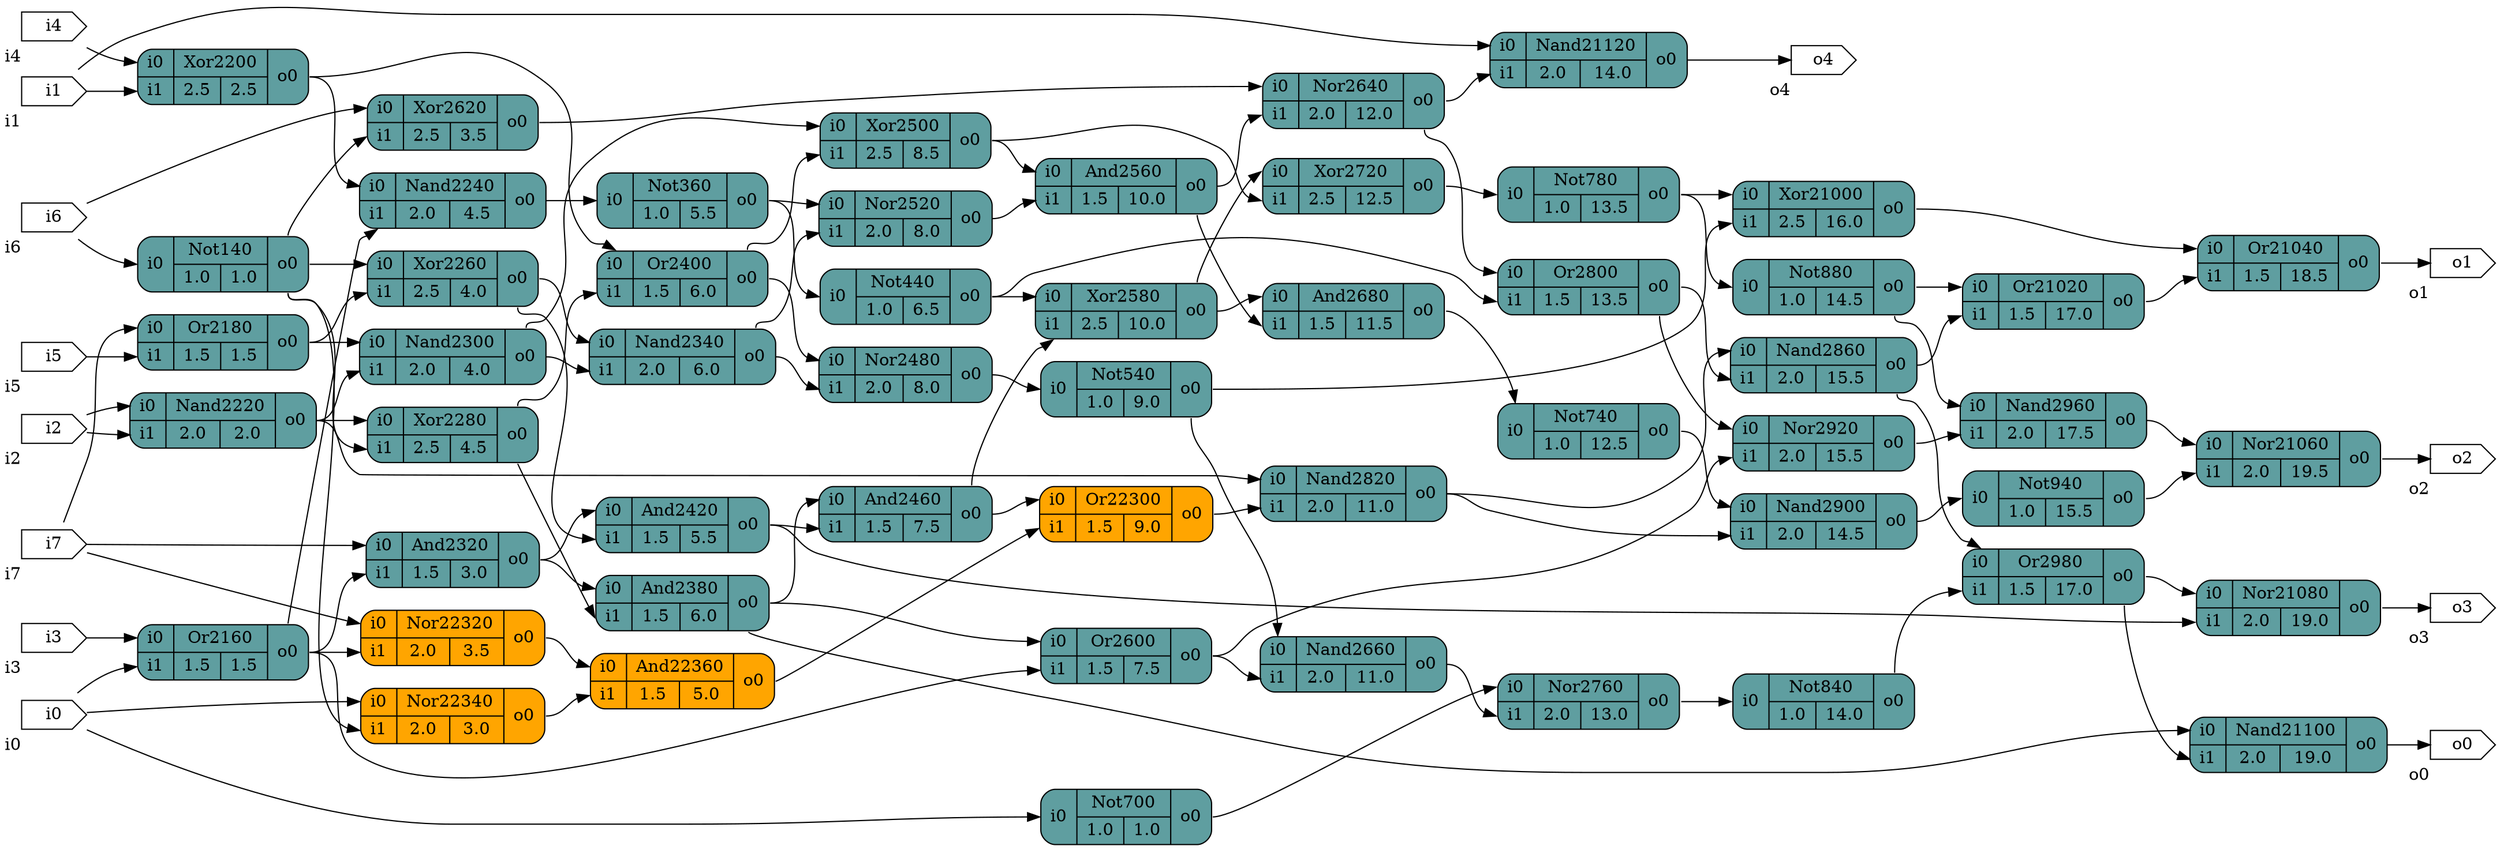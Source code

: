 digraph test {
		graph [rankdir = LR];
		Not140[shape=record; style="rounded,filled"; fillcolor=cadetblue; label="{{<i0>i0}|{Not140|{1.0|1.0}}|{<o0>o0}}"]
		Or2160[shape=record; style="rounded,filled"; fillcolor=cadetblue; label="{{<i0>i0|<i1>i1}|{Or2160|{1.5|1.5}}|{<o0>o0}}"]
		Or2180[shape=record; style="rounded,filled"; fillcolor=cadetblue; label="{{<i0>i0|<i1>i1}|{Or2180|{1.5|1.5}}|{<o0>o0}}"]
		Xor2200[shape=record; style="rounded,filled"; fillcolor=cadetblue; label="{{<i0>i0|<i1>i1}|{Xor2200|{2.5|2.5}}|{<o0>o0}}"]
		Nand2220[shape=record; style="rounded,filled"; fillcolor=cadetblue; label="{{<i0>i0|<i1>i1}|{Nand2220|{2.0|2.0}}|{<o0>o0}}"]
		Nand2240[shape=record; style="rounded,filled"; fillcolor=cadetblue; label="{{<i0>i0|<i1>i1}|{Nand2240|{2.0|4.5}}|{<o0>o0}}"]
		Xor2260[shape=record; style="rounded,filled"; fillcolor=cadetblue; label="{{<i0>i0|<i1>i1}|{Xor2260|{2.5|4.0}}|{<o0>o0}}"]
		Xor2280[shape=record; style="rounded,filled"; fillcolor=cadetblue; label="{{<i0>i0|<i1>i1}|{Xor2280|{2.5|4.5}}|{<o0>o0}}"]
		Nand2300[shape=record; style="rounded,filled"; fillcolor=cadetblue; label="{{<i0>i0|<i1>i1}|{Nand2300|{2.0|4.0}}|{<o0>o0}}"]
		And2320[shape=record; style="rounded,filled"; fillcolor=cadetblue; label="{{<i0>i0|<i1>i1}|{And2320|{1.5|3.0}}|{<o0>o0}}"]
		Nand2340[shape=record; style="rounded,filled"; fillcolor=cadetblue; label="{{<i0>i0|<i1>i1}|{Nand2340|{2.0|6.0}}|{<o0>o0}}"]
		Not360[shape=record; style="rounded,filled"; fillcolor=cadetblue; label="{{<i0>i0}|{Not360|{1.0|5.5}}|{<o0>o0}}"]
		And2380[shape=record; style="rounded,filled"; fillcolor=cadetblue; label="{{<i0>i0|<i1>i1}|{And2380|{1.5|6.0}}|{<o0>o0}}"]
		Or2400[shape=record; style="rounded,filled"; fillcolor=cadetblue; label="{{<i0>i0|<i1>i1}|{Or2400|{1.5|6.0}}|{<o0>o0}}"]
		And2420[shape=record; style="rounded,filled"; fillcolor=cadetblue; label="{{<i0>i0|<i1>i1}|{And2420|{1.5|5.5}}|{<o0>o0}}"]
		Not440[shape=record; style="rounded,filled"; fillcolor=cadetblue; label="{{<i0>i0}|{Not440|{1.0|6.5}}|{<o0>o0}}"]
		And2460[shape=record; style="rounded,filled"; fillcolor=cadetblue; label="{{<i0>i0|<i1>i1}|{And2460|{1.5|7.5}}|{<o0>o0}}"]
		Nor2480[shape=record; style="rounded,filled"; fillcolor=cadetblue; label="{{<i0>i0|<i1>i1}|{Nor2480|{2.0|8.0}}|{<o0>o0}}"]
		Xor2500[shape=record; style="rounded,filled"; fillcolor=cadetblue; label="{{<i0>i0|<i1>i1}|{Xor2500|{2.5|8.5}}|{<o0>o0}}"]
		Nor2520[shape=record; style="rounded,filled"; fillcolor=cadetblue; label="{{<i0>i0|<i1>i1}|{Nor2520|{2.0|8.0}}|{<o0>o0}}"]
		Not540[shape=record; style="rounded,filled"; fillcolor=cadetblue; label="{{<i0>i0}|{Not540|{1.0|9.0}}|{<o0>o0}}"]
		And2560[shape=record; style="rounded,filled"; fillcolor=cadetblue; label="{{<i0>i0|<i1>i1}|{And2560|{1.5|10.0}}|{<o0>o0}}"]
		Xor2580[shape=record; style="rounded,filled"; fillcolor=cadetblue; label="{{<i0>i0|<i1>i1}|{Xor2580|{2.5|10.0}}|{<o0>o0}}"]
		Or2600[shape=record; style="rounded,filled"; fillcolor=cadetblue; label="{{<i0>i0|<i1>i1}|{Or2600|{1.5|7.5}}|{<o0>o0}}"]
		Xor2620[shape=record; style="rounded,filled"; fillcolor=cadetblue; label="{{<i0>i0|<i1>i1}|{Xor2620|{2.5|3.5}}|{<o0>o0}}"]
		Nor2640[shape=record; style="rounded,filled"; fillcolor=cadetblue; label="{{<i0>i0|<i1>i1}|{Nor2640|{2.0|12.0}}|{<o0>o0}}"]
		Nand2660[shape=record; style="rounded,filled"; fillcolor=cadetblue; label="{{<i0>i0|<i1>i1}|{Nand2660|{2.0|11.0}}|{<o0>o0}}"]
		And2680[shape=record; style="rounded,filled"; fillcolor=cadetblue; label="{{<i0>i0|<i1>i1}|{And2680|{1.5|11.5}}|{<o0>o0}}"]
		Not700[shape=record; style="rounded,filled"; fillcolor=cadetblue; label="{{<i0>i0}|{Not700|{1.0|1.0}}|{<o0>o0}}"]
		Xor2720[shape=record; style="rounded,filled"; fillcolor=cadetblue; label="{{<i0>i0|<i1>i1}|{Xor2720|{2.5|12.5}}|{<o0>o0}}"]
		Not740[shape=record; style="rounded,filled"; fillcolor=cadetblue; label="{{<i0>i0}|{Not740|{1.0|12.5}}|{<o0>o0}}"]
		Nor2760[shape=record; style="rounded,filled"; fillcolor=cadetblue; label="{{<i0>i0|<i1>i1}|{Nor2760|{2.0|13.0}}|{<o0>o0}}"]
		Not780[shape=record; style="rounded,filled"; fillcolor=cadetblue; label="{{<i0>i0}|{Not780|{1.0|13.5}}|{<o0>o0}}"]
		Or2800[shape=record; style="rounded,filled"; fillcolor=cadetblue; label="{{<i0>i0|<i1>i1}|{Or2800|{1.5|13.5}}|{<o0>o0}}"]
		Nand2820[shape=record; style="rounded,filled"; fillcolor=cadetblue; label="{{<i0>i0|<i1>i1}|{Nand2820|{2.0|11.0}}|{<o0>o0}}"]
		Not840[shape=record; style="rounded,filled"; fillcolor=cadetblue; label="{{<i0>i0}|{Not840|{1.0|14.0}}|{<o0>o0}}"]
		Nand2860[shape=record; style="rounded,filled"; fillcolor=cadetblue; label="{{<i0>i0|<i1>i1}|{Nand2860|{2.0|15.5}}|{<o0>o0}}"]
		Not880[shape=record; style="rounded,filled"; fillcolor=cadetblue; label="{{<i0>i0}|{Not880|{1.0|14.5}}|{<o0>o0}}"]
		Nand2900[shape=record; style="rounded,filled"; fillcolor=cadetblue; label="{{<i0>i0|<i1>i1}|{Nand2900|{2.0|14.5}}|{<o0>o0}}"]
		Nor2920[shape=record; style="rounded,filled"; fillcolor=cadetblue; label="{{<i0>i0|<i1>i1}|{Nor2920|{2.0|15.5}}|{<o0>o0}}"]
		Not940[shape=record; style="rounded,filled"; fillcolor=cadetblue; label="{{<i0>i0}|{Not940|{1.0|15.5}}|{<o0>o0}}"]
		Nand2960[shape=record; style="rounded,filled"; fillcolor=cadetblue; label="{{<i0>i0|<i1>i1}|{Nand2960|{2.0|17.5}}|{<o0>o0}}"]
		Or2980[shape=record; style="rounded,filled"; fillcolor=cadetblue; label="{{<i0>i0|<i1>i1}|{Or2980|{1.5|17.0}}|{<o0>o0}}"]
		Xor21000[shape=record; style="rounded,filled"; fillcolor=cadetblue; label="{{<i0>i0|<i1>i1}|{Xor21000|{2.5|16.0}}|{<o0>o0}}"]
		Or21020[shape=record; style="rounded,filled"; fillcolor=cadetblue; label="{{<i0>i0|<i1>i1}|{Or21020|{1.5|17.0}}|{<o0>o0}}"]
		Or21040[shape=record; style="rounded,filled"; fillcolor=cadetblue; label="{{<i0>i0|<i1>i1}|{Or21040|{1.5|18.5}}|{<o0>o0}}"]
		Nor21060[shape=record; style="rounded,filled"; fillcolor=cadetblue; label="{{<i0>i0|<i1>i1}|{Nor21060|{2.0|19.5}}|{<o0>o0}}"]
		Nor21080[shape=record; style="rounded,filled"; fillcolor=cadetblue; label="{{<i0>i0|<i1>i1}|{Nor21080|{2.0|19.0}}|{<o0>o0}}"]
		Nand21100[shape=record; style="rounded,filled"; fillcolor=cadetblue; label="{{<i0>i0|<i1>i1}|{Nand21100|{2.0|19.0}}|{<o0>o0}}"]
		Nand21120[shape=record; style="rounded,filled"; fillcolor=cadetblue; label="{{<i0>i0|<i1>i1}|{Nand21120|{2.0|14.0}}|{<o0>o0}}"]
		Or22300[shape=record; style="rounded,filled"; fillcolor=orange1; label="{{<i0>i0|<i1>i1}|{Or22300|{1.5|9.0}}|{<o0>o0}}"]
		Nor22320[shape=record; style="rounded,filled"; fillcolor=orange1; label="{{<i0>i0|<i1>i1}|{Nor22320|{2.0|3.5}}|{<o0>o0}}"]
		Nor22340[shape=record; style="rounded,filled"; fillcolor=orange1; label="{{<i0>i0|<i1>i1}|{Nor22340|{2.0|3.0}}|{<o0>o0}}"]
		And22360[shape=record; style="rounded,filled"; fillcolor=orange1; label="{{<i0>i0|<i1>i1}|{And22360|{1.5|5.0}}|{<o0>o0}}"]
		i0[shape=cds,xlabel="i0"]
		i1[shape=cds,xlabel="i1"]
		i2[shape=cds,xlabel="i2"]
		i3[shape=cds,xlabel="i3"]
		i4[shape=cds,xlabel="i4"]
		i5[shape=cds,xlabel="i5"]
		i6[shape=cds,xlabel="i6"]
		i7[shape=cds,xlabel="i7"]
		o0[shape=cds,xlabel="o0"]
		o1[shape=cds,xlabel="o1"]
		o2[shape=cds,xlabel="o2"]
		o3[shape=cds,xlabel="o3"]
		o4[shape=cds,xlabel="o4"]
		i0 -> Or2160:i1;
		i0 -> Not700:i0;
		i0 -> Nor22340:i0;
		i1 -> Xor2200:i1;
		i1 -> Nand21120:i0;
		i2 -> Nand2220:i0;
		i2 -> Nand2220:i1;
		i3 -> Or2160:i0;
		i4 -> Xor2200:i0;
		i5 -> Or2180:i1;
		i6 -> Not140:i0;
		i6 -> Xor2620:i0;
		i7 -> Or2180:i0;
		i7 -> And2320:i0;
		i7 -> Nor22320:i0;
		Not140:o0 -> Xor2260:i0;
		Not140:o0 -> Xor2280:i1;
		Not140:o0 -> Xor2620:i1;
		Not140:o0 -> Nor22340:i1;
		Or2160:o0 -> Nand2240:i1;
		Or2160:o0 -> And2320:i1;
		Or2160:o0 -> Or2600:i1;
		Or2160:o0 -> Nor22320:i1;
		Or2180:o0 -> Xor2260:i1;
		Or2180:o0 -> Nand2300:i0;
		Xor2200:o0 -> Nand2240:i0;
		Xor2200:o0 -> Or2400:i0;
		Nand2220:o0 -> Xor2280:i0;
		Nand2220:o0 -> Nand2300:i1;
		Nand2220:o0 -> Nand2820:i0;
		Nand2240:o0 -> Not360:i0;
		Xor2260:o0 -> Nand2340:i0;
		Xor2260:o0 -> And2420:i1;
		Xor2280:o0 -> And2380:i1;
		Xor2280:o0 -> Or2400:i1;
		Nand2300:o0 -> Nand2340:i1;
		Nand2300:o0 -> Xor2500:i0;
		And2320:o0 -> And2380:i0;
		And2320:o0 -> And2420:i0;
		Nand2340:o0 -> Nor2480:i1;
		Nand2340:o0 -> Nor2520:i1;
		Not360:o0 -> Not440:i0;
		Not360:o0 -> Nor2520:i0;
		And2380:o0 -> And2460:i0;
		And2380:o0 -> Or2600:i0;
		And2380:o0 -> Nand21100:i0;
		Or2400:o0 -> Nor2480:i0;
		Or2400:o0 -> Xor2500:i1;
		And2420:o0 -> And2460:i1;
		And2420:o0 -> Nor21080:i1;
		Not440:o0 -> Xor2580:i0;
		Not440:o0 -> Or2800:i1;
		And2460:o0 -> Xor2580:i1;
		And2460:o0 -> Or22300:i0;
		Nor2480:o0 -> Not540:i0;
		Xor2500:o0 -> And2560:i0;
		Xor2500:o0 -> Xor2720:i1;
		Nor2520:o0 -> And2560:i1;
		Not540:o0 -> Nand2660:i0;
		Not540:o0 -> Xor21000:i1;
		And2560:o0 -> Nor2640:i1;
		And2560:o0 -> And2680:i1;
		Xor2580:o0 -> And2680:i0;
		Xor2580:o0 -> Xor2720:i0;
		Or2600:o0 -> Nand2660:i1;
		Or2600:o0 -> Nor2920:i1;
		Xor2620:o0 -> Nor2640:i0;
		Nor2640:o0 -> Or2800:i0;
		Nor2640:o0 -> Nand21120:i1;
		Nand2660:o0 -> Nor2760:i1;
		And2680:o0 -> Not740:i0;
		Not700:o0 -> Nor2760:i0;
		Xor2720:o0 -> Not780:i0;
		Not740:o0 -> Nand2900:i0;
		Nor2760:o0 -> Not840:i0;
		Not780:o0 -> Not880:i0;
		Not780:o0 -> Xor21000:i0;
		Or2800:o0 -> Nand2860:i1;
		Or2800:o0 -> Nor2920:i0;
		Nand2820:o0 -> Nand2860:i0;
		Nand2820:o0 -> Nand2900:i1;
		Not840:o0 -> Or2980:i1;
		Nand2860:o0 -> Or2980:i0;
		Nand2860:o0 -> Or21020:i1;
		Not880:o0 -> Nand2960:i0;
		Not880:o0 -> Or21020:i0;
		Nand2900:o0 -> Not940:i0;
		Nor2920:o0 -> Nand2960:i1;
		Not940:o0 -> Nor21060:i1;
		Nand2960:o0 -> Nor21060:i0;
		Or2980:o0 -> Nor21080:i0;
		Or2980:o0 -> Nand21100:i1;
		Xor21000:o0 -> Or21040:i0;
		Or21020:o0 -> Or21040:i1;
		Or21040:o0 -> o1;
		Nor21060:o0 -> o2;
		Nor21080:o0 -> o3;
		Nand21100:o0 -> o0;
		Nand21120:o0 -> o4;
		Or22300:o0 -> Nand2820:i1;
		Nor22320:o0 -> And22360:i0;
		Nor22340:o0 -> And22360:i1;
		And22360:o0 -> Or22300:i1;
}
